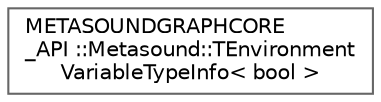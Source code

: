 digraph "Graphical Class Hierarchy"
{
 // INTERACTIVE_SVG=YES
 // LATEX_PDF_SIZE
  bgcolor="transparent";
  edge [fontname=Helvetica,fontsize=10,labelfontname=Helvetica,labelfontsize=10];
  node [fontname=Helvetica,fontsize=10,shape=box,height=0.2,width=0.4];
  rankdir="LR";
  Node0 [id="Node000000",label="METASOUNDGRAPHCORE\l_API ::Metasound::TEnvironment\lVariableTypeInfo\< bool \>",height=0.2,width=0.4,color="grey40", fillcolor="white", style="filled",URL="$d9/ddb/structMETASOUNDGRAPHCORE__API_01_1_1Metasound_1_1TEnvironmentVariableTypeInfo_3_01bool_01_4.html",tooltip=" "];
}
